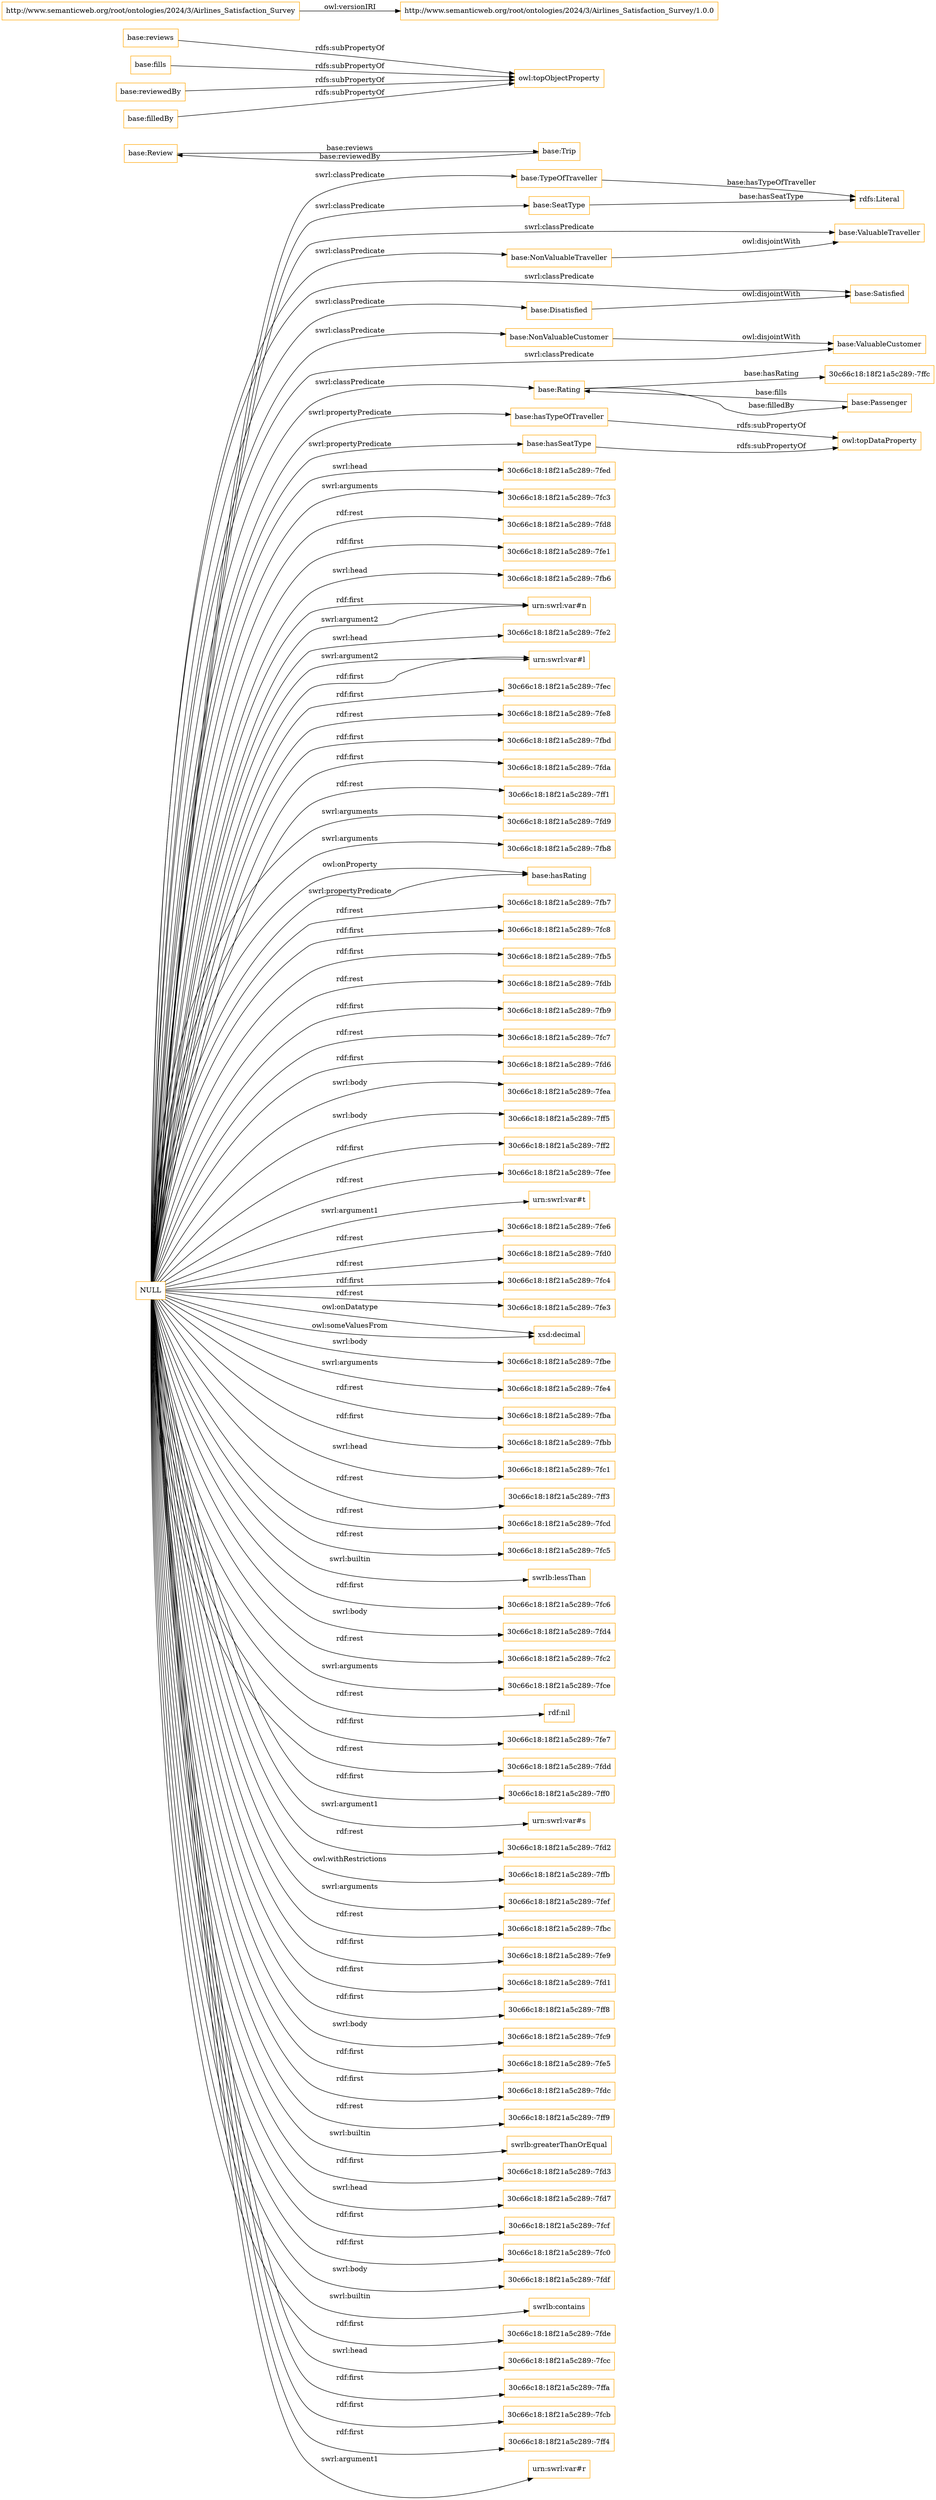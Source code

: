 digraph ar2dtool_diagram { 
rankdir=LR;
size="1501"
node [shape = rectangle, color="orange"]; "base:SeatType" "base:Review" "base:Satisfied" "base:TypeOfTraveller" "base:NonValuableTraveller" "base:ValuableTraveller" "base:Passenger" "base:ValuableCustomer" "base:Trip" "base:Rating" "base:Disatisfied" "base:NonValuableCustomer" ; /*classes style*/
	"base:hasSeatType" -> "owl:topDataProperty" [ label = "rdfs:subPropertyOf" ];
	"base:Disatisfied" -> "base:Satisfied" [ label = "owl:disjointWith" ];
	"base:reviews" -> "owl:topObjectProperty" [ label = "rdfs:subPropertyOf" ];
	"base:NonValuableTraveller" -> "base:ValuableTraveller" [ label = "owl:disjointWith" ];
	"base:fills" -> "owl:topObjectProperty" [ label = "rdfs:subPropertyOf" ];
	"base:NonValuableCustomer" -> "base:ValuableCustomer" [ label = "owl:disjointWith" ];
	"base:reviewedBy" -> "owl:topObjectProperty" [ label = "rdfs:subPropertyOf" ];
	"http://www.semanticweb.org/root/ontologies/2024/3/Airlines_Satisfaction_Survey" -> "http://www.semanticweb.org/root/ontologies/2024/3/Airlines_Satisfaction_Survey/1.0.0" [ label = "owl:versionIRI" ];
	"base:hasTypeOfTraveller" -> "owl:topDataProperty" [ label = "rdfs:subPropertyOf" ];
	"NULL" -> "30c66c18:18f21a5c289:-7fed" [ label = "swrl:head" ];
	"NULL" -> "30c66c18:18f21a5c289:-7fc3" [ label = "swrl:arguments" ];
	"NULL" -> "30c66c18:18f21a5c289:-7fd8" [ label = "rdf:rest" ];
	"NULL" -> "30c66c18:18f21a5c289:-7fe1" [ label = "rdf:first" ];
	"NULL" -> "30c66c18:18f21a5c289:-7fb6" [ label = "swrl:head" ];
	"NULL" -> "urn:swrl:var#n" [ label = "rdf:first" ];
	"NULL" -> "30c66c18:18f21a5c289:-7fe2" [ label = "swrl:head" ];
	"NULL" -> "urn:swrl:var#n" [ label = "swrl:argument2" ];
	"NULL" -> "urn:swrl:var#l" [ label = "swrl:argument2" ];
	"NULL" -> "base:Disatisfied" [ label = "swrl:classPredicate" ];
	"NULL" -> "30c66c18:18f21a5c289:-7fec" [ label = "rdf:first" ];
	"NULL" -> "30c66c18:18f21a5c289:-7fe8" [ label = "rdf:rest" ];
	"NULL" -> "30c66c18:18f21a5c289:-7fbd" [ label = "rdf:first" ];
	"NULL" -> "base:NonValuableCustomer" [ label = "swrl:classPredicate" ];
	"NULL" -> "30c66c18:18f21a5c289:-7fda" [ label = "rdf:first" ];
	"NULL" -> "30c66c18:18f21a5c289:-7ff1" [ label = "rdf:rest" ];
	"NULL" -> "30c66c18:18f21a5c289:-7fd9" [ label = "swrl:arguments" ];
	"NULL" -> "30c66c18:18f21a5c289:-7fb8" [ label = "swrl:arguments" ];
	"NULL" -> "base:hasRating" [ label = "owl:onProperty" ];
	"NULL" -> "30c66c18:18f21a5c289:-7fb7" [ label = "rdf:rest" ];
	"NULL" -> "base:Rating" [ label = "swrl:classPredicate" ];
	"NULL" -> "30c66c18:18f21a5c289:-7fc8" [ label = "rdf:first" ];
	"NULL" -> "30c66c18:18f21a5c289:-7fb5" [ label = "rdf:first" ];
	"NULL" -> "30c66c18:18f21a5c289:-7fdb" [ label = "rdf:rest" ];
	"NULL" -> "30c66c18:18f21a5c289:-7fb9" [ label = "rdf:first" ];
	"NULL" -> "30c66c18:18f21a5c289:-7fc7" [ label = "rdf:rest" ];
	"NULL" -> "30c66c18:18f21a5c289:-7fd6" [ label = "rdf:first" ];
	"NULL" -> "30c66c18:18f21a5c289:-7fea" [ label = "swrl:body" ];
	"NULL" -> "30c66c18:18f21a5c289:-7ff5" [ label = "swrl:body" ];
	"NULL" -> "30c66c18:18f21a5c289:-7ff2" [ label = "rdf:first" ];
	"NULL" -> "base:hasSeatType" [ label = "swrl:propertyPredicate" ];
	"NULL" -> "30c66c18:18f21a5c289:-7fee" [ label = "rdf:rest" ];
	"NULL" -> "urn:swrl:var#t" [ label = "swrl:argument1" ];
	"NULL" -> "30c66c18:18f21a5c289:-7fe6" [ label = "rdf:rest" ];
	"NULL" -> "30c66c18:18f21a5c289:-7fd0" [ label = "rdf:rest" ];
	"NULL" -> "30c66c18:18f21a5c289:-7fc4" [ label = "rdf:first" ];
	"NULL" -> "base:SeatType" [ label = "swrl:classPredicate" ];
	"NULL" -> "30c66c18:18f21a5c289:-7fe3" [ label = "rdf:rest" ];
	"NULL" -> "xsd:decimal" [ label = "owl:onDatatype" ];
	"NULL" -> "30c66c18:18f21a5c289:-7fbe" [ label = "swrl:body" ];
	"NULL" -> "30c66c18:18f21a5c289:-7fe4" [ label = "swrl:arguments" ];
	"NULL" -> "30c66c18:18f21a5c289:-7fba" [ label = "rdf:rest" ];
	"NULL" -> "30c66c18:18f21a5c289:-7fbb" [ label = "rdf:first" ];
	"NULL" -> "xsd:decimal" [ label = "owl:someValuesFrom" ];
	"NULL" -> "30c66c18:18f21a5c289:-7fc1" [ label = "swrl:head" ];
	"NULL" -> "30c66c18:18f21a5c289:-7ff3" [ label = "rdf:rest" ];
	"NULL" -> "30c66c18:18f21a5c289:-7fcd" [ label = "rdf:rest" ];
	"NULL" -> "30c66c18:18f21a5c289:-7fc5" [ label = "rdf:rest" ];
	"NULL" -> "swrlb:lessThan" [ label = "swrl:builtin" ];
	"NULL" -> "30c66c18:18f21a5c289:-7fc6" [ label = "rdf:first" ];
	"NULL" -> "30c66c18:18f21a5c289:-7fd4" [ label = "swrl:body" ];
	"NULL" -> "30c66c18:18f21a5c289:-7fc2" [ label = "rdf:rest" ];
	"NULL" -> "30c66c18:18f21a5c289:-7fce" [ label = "swrl:arguments" ];
	"NULL" -> "rdf:nil" [ label = "rdf:rest" ];
	"NULL" -> "base:TypeOfTraveller" [ label = "swrl:classPredicate" ];
	"NULL" -> "30c66c18:18f21a5c289:-7fe7" [ label = "rdf:first" ];
	"NULL" -> "30c66c18:18f21a5c289:-7fdd" [ label = "rdf:rest" ];
	"NULL" -> "30c66c18:18f21a5c289:-7ff0" [ label = "rdf:first" ];
	"NULL" -> "urn:swrl:var#s" [ label = "swrl:argument1" ];
	"NULL" -> "30c66c18:18f21a5c289:-7fd2" [ label = "rdf:rest" ];
	"NULL" -> "30c66c18:18f21a5c289:-7ffb" [ label = "owl:withRestrictions" ];
	"NULL" -> "30c66c18:18f21a5c289:-7fef" [ label = "swrl:arguments" ];
	"NULL" -> "base:Satisfied" [ label = "swrl:classPredicate" ];
	"NULL" -> "base:hasTypeOfTraveller" [ label = "swrl:propertyPredicate" ];
	"NULL" -> "30c66c18:18f21a5c289:-7fbc" [ label = "rdf:rest" ];
	"NULL" -> "30c66c18:18f21a5c289:-7fe9" [ label = "rdf:first" ];
	"NULL" -> "urn:swrl:var#l" [ label = "rdf:first" ];
	"NULL" -> "base:ValuableTraveller" [ label = "swrl:classPredicate" ];
	"NULL" -> "30c66c18:18f21a5c289:-7fd1" [ label = "rdf:first" ];
	"NULL" -> "30c66c18:18f21a5c289:-7ff8" [ label = "rdf:first" ];
	"NULL" -> "30c66c18:18f21a5c289:-7fc9" [ label = "swrl:body" ];
	"NULL" -> "30c66c18:18f21a5c289:-7fe5" [ label = "rdf:first" ];
	"NULL" -> "30c66c18:18f21a5c289:-7fdc" [ label = "rdf:first" ];
	"NULL" -> "30c66c18:18f21a5c289:-7ff9" [ label = "rdf:rest" ];
	"NULL" -> "base:NonValuableTraveller" [ label = "swrl:classPredicate" ];
	"NULL" -> "swrlb:greaterThanOrEqual" [ label = "swrl:builtin" ];
	"NULL" -> "30c66c18:18f21a5c289:-7fd3" [ label = "rdf:first" ];
	"NULL" -> "30c66c18:18f21a5c289:-7fd7" [ label = "swrl:head" ];
	"NULL" -> "30c66c18:18f21a5c289:-7fcf" [ label = "rdf:first" ];
	"NULL" -> "30c66c18:18f21a5c289:-7fc0" [ label = "rdf:first" ];
	"NULL" -> "30c66c18:18f21a5c289:-7fdf" [ label = "swrl:body" ];
	"NULL" -> "swrlb:contains" [ label = "swrl:builtin" ];
	"NULL" -> "base:ValuableCustomer" [ label = "swrl:classPredicate" ];
	"NULL" -> "30c66c18:18f21a5c289:-7fde" [ label = "rdf:first" ];
	"NULL" -> "30c66c18:18f21a5c289:-7fcc" [ label = "swrl:head" ];
	"NULL" -> "30c66c18:18f21a5c289:-7ffa" [ label = "rdf:first" ];
	"NULL" -> "base:hasRating" [ label = "swrl:propertyPredicate" ];
	"NULL" -> "30c66c18:18f21a5c289:-7fcb" [ label = "rdf:first" ];
	"NULL" -> "30c66c18:18f21a5c289:-7ff4" [ label = "rdf:first" ];
	"NULL" -> "urn:swrl:var#r" [ label = "swrl:argument1" ];
	"base:filledBy" -> "owl:topObjectProperty" [ label = "rdfs:subPropertyOf" ];
	"base:Rating" -> "30c66c18:18f21a5c289:-7ffc" [ label = "base:hasRating" ];
	"base:Trip" -> "base:Review" [ label = "base:reviewedBy" ];
	"base:TypeOfTraveller" -> "rdfs:Literal" [ label = "base:hasTypeOfTraveller" ];
	"base:Passenger" -> "base:Rating" [ label = "base:fills" ];
	"base:Review" -> "base:Trip" [ label = "base:reviews" ];
	"base:Rating" -> "base:Passenger" [ label = "base:filledBy" ];
	"base:SeatType" -> "rdfs:Literal" [ label = "base:hasSeatType" ];

}
